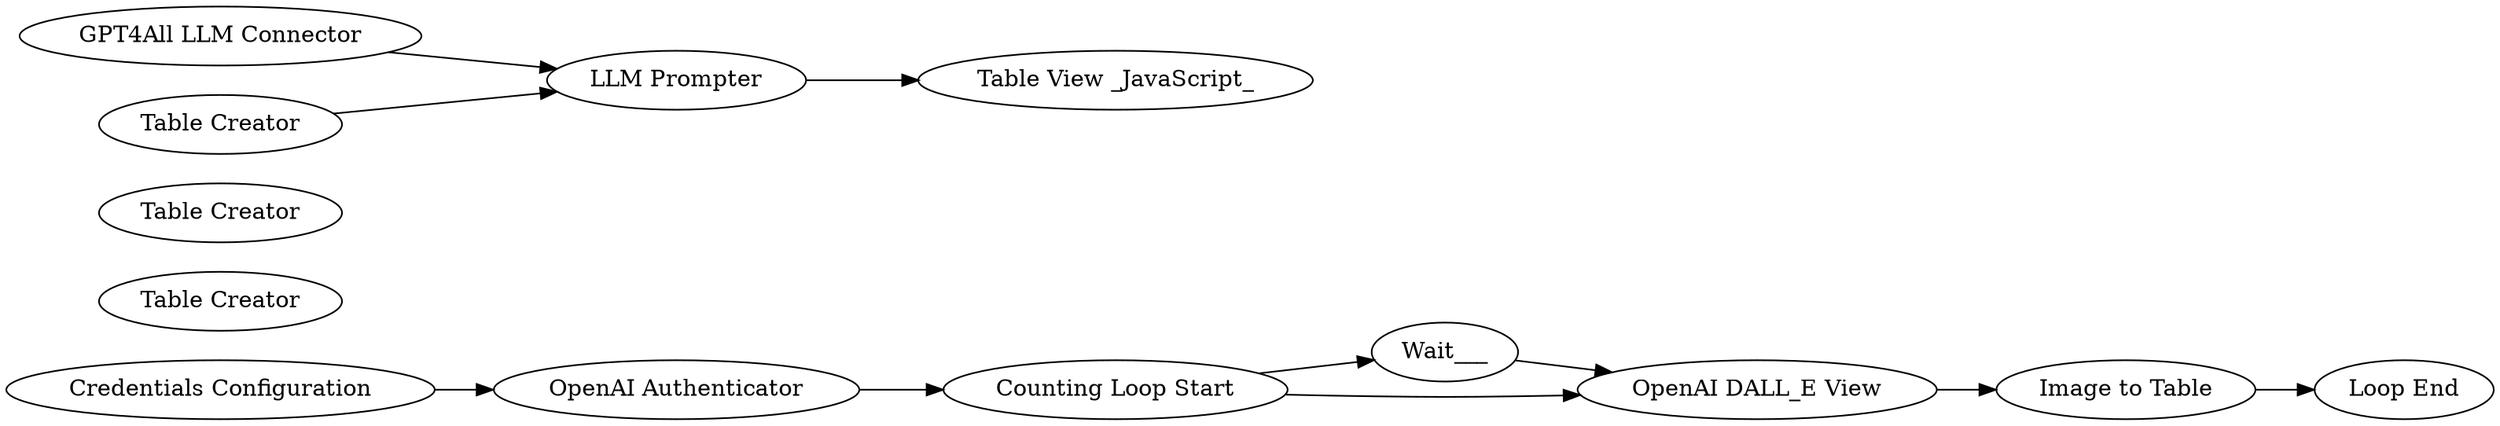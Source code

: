 digraph {
	1 [label="OpenAI Authenticator"]
	3 [label="Credentials Configuration"]
	4 [label="Counting Loop Start"]
	6 [label=Wait___]
	7 [label="Image to Table"]
	8 [label="Loop End"]
	17 [label="Table Creator"]
	20 [label="Table Creator"]
	21 [label="GPT4All LLM Connector"]
	22 [label="LLM Prompter"]
	23 [label="Table Creator"]
	24 [label="Table View _JavaScript_"]
	25 [label="OpenAI DALL_E View"]
	1 -> 4
	3 -> 1
	4 -> 6
	4 -> 25
	6 -> 25
	7 -> 8
	21 -> 22
	22 -> 24
	23 -> 22
	25 -> 7
	rankdir=LR
}
